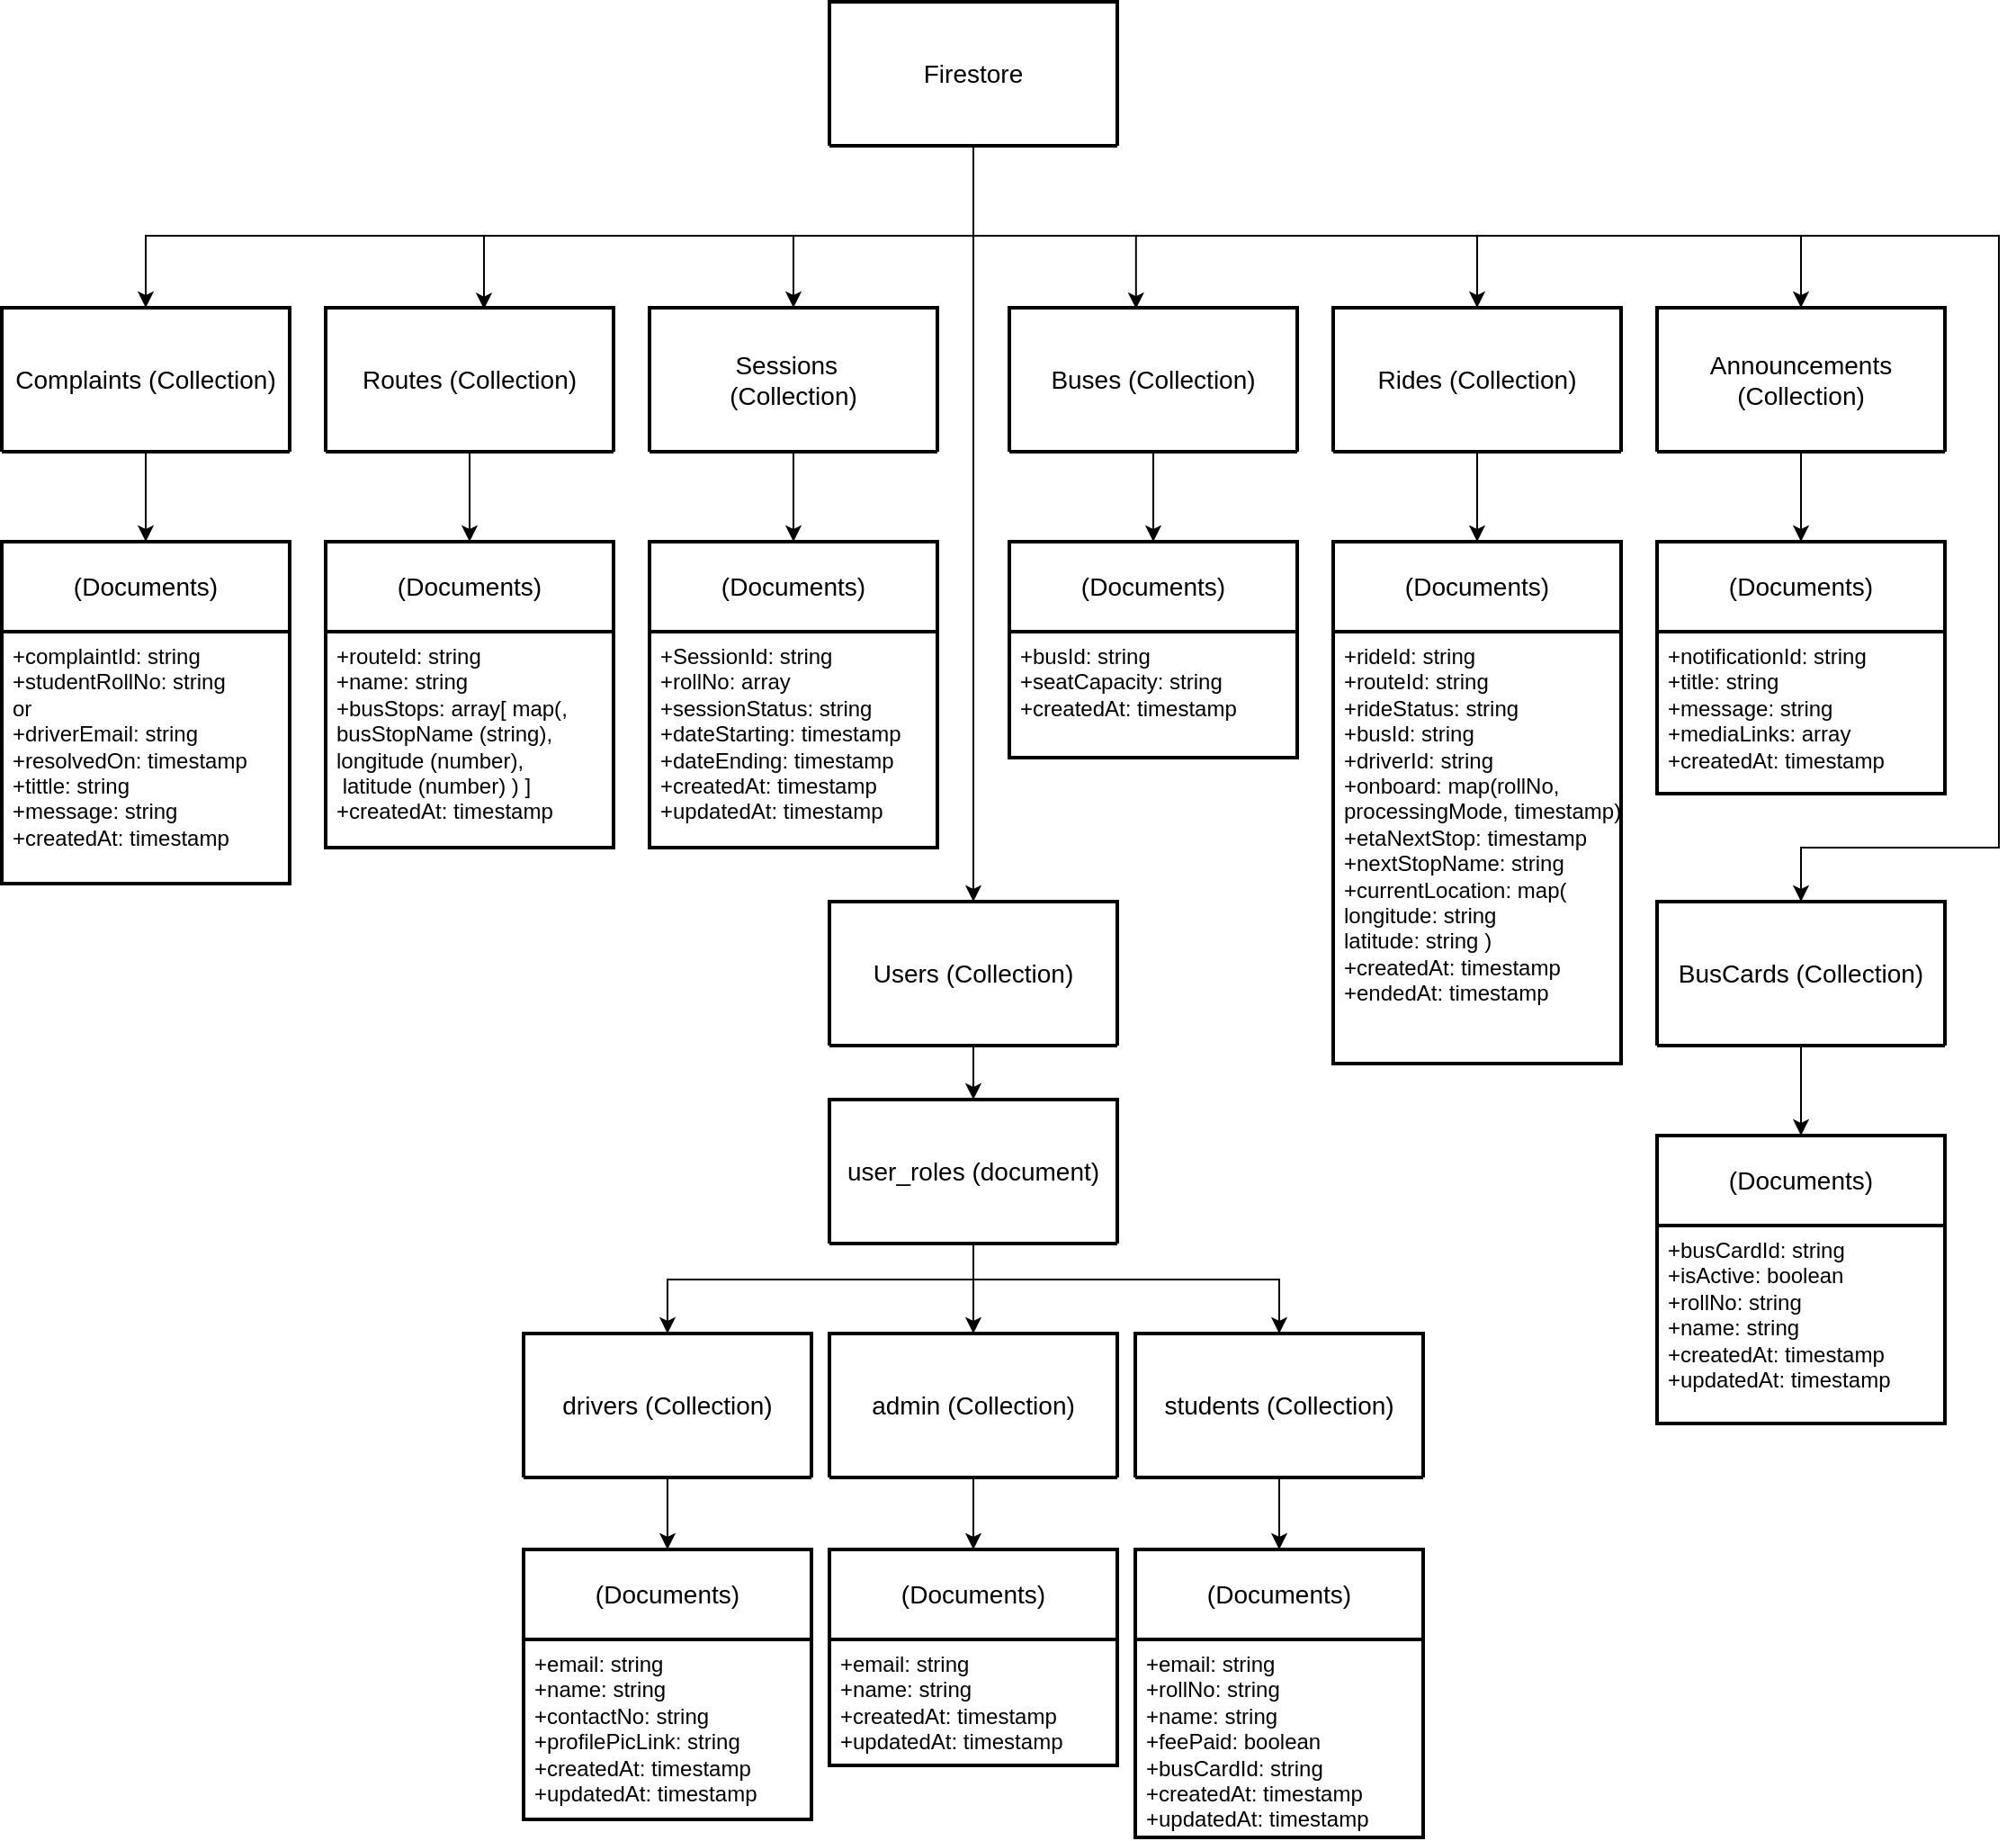 <mxfile version="26.2.15">
  <diagram name="Page-1" id="2ca16b54-16f6-2749-3443-fa8db7711227">
    <mxGraphModel dx="347" dy="1009" grid="1" gridSize="10" guides="1" tooltips="1" connect="1" arrows="1" fold="1" page="0" pageScale="1" pageWidth="1100" pageHeight="850" background="none" math="0" shadow="0">
      <root>
        <mxCell id="0" />
        <mxCell id="1" parent="0" />
        <mxCell id="bIs_711gEDYV-41N-jUM-18" value="(Documents)" style="swimlane;childLayout=stackLayout;horizontal=1;startSize=50;horizontalStack=0;rounded=0;fontSize=14;fontStyle=0;strokeWidth=2;resizeParent=0;resizeLast=1;shadow=0;dashed=0;align=center;arcSize=4;whiteSpace=wrap;html=1;" parent="1" vertex="1">
          <mxGeometry x="700" y="450" width="160" height="160" as="geometry" />
        </mxCell>
        <mxCell id="bIs_711gEDYV-41N-jUM-19" value="&lt;div&gt;&lt;span style=&quot;background-color: transparent; color: light-dark(rgb(0, 0, 0), rgb(255, 255, 255));&quot;&gt;+email: string&lt;/span&gt;&lt;/div&gt;&lt;div&gt;+rollNo: string&lt;br&gt;&lt;/div&gt;&lt;div&gt;+&lt;span class=&quot;hljs-type&quot;&gt;name&lt;/span&gt;: string&lt;br&gt;      +feePaid: &lt;span class=&quot;hljs-type&quot;&gt;boolean&amp;nbsp;&amp;nbsp;&lt;/span&gt;&lt;/div&gt;&lt;div&gt;&lt;span style=&quot;background-color: transparent; color: light-dark(rgb(0, 0, 0), rgb(255, 255, 255));&quot;&gt;+busCardId: string&lt;/span&gt;&lt;/div&gt;&lt;div&gt;+createdAt: &lt;span class=&quot;hljs-type&quot;&gt;timestamp&lt;/span&gt;&lt;br&gt;      +updatedAt: &lt;span class=&quot;hljs-type&quot;&gt;timestamp&lt;/span&gt;&lt;/div&gt;" style="align=left;strokeColor=none;fillColor=none;spacingLeft=4;fontSize=12;verticalAlign=top;resizable=0;rotatable=0;part=1;html=1;" parent="bIs_711gEDYV-41N-jUM-18" vertex="1">
          <mxGeometry y="50" width="160" height="110" as="geometry" />
        </mxCell>
        <mxCell id="bIs_711gEDYV-41N-jUM-20" value="(Documents)" style="swimlane;childLayout=stackLayout;horizontal=1;startSize=50;horizontalStack=0;rounded=0;fontSize=14;fontStyle=0;strokeWidth=2;resizeParent=0;resizeLast=1;shadow=0;dashed=0;align=center;arcSize=4;whiteSpace=wrap;html=1;" parent="1" vertex="1">
          <mxGeometry x="360" y="450" width="160" height="150" as="geometry" />
        </mxCell>
        <mxCell id="bIs_711gEDYV-41N-jUM-21" value="&lt;div&gt;+&lt;span style=&quot;background-color: transparent; color: light-dark(rgb(0, 0, 0), rgb(255, 255, 255));&quot;&gt;email: string&lt;/span&gt;&lt;/div&gt;&lt;div&gt;+&lt;span class=&quot;hljs-type&quot;&gt;name&lt;/span&gt;: string&lt;br&gt;      +contactNo: string&lt;br&gt;      +profilePicLink: string&lt;br&gt;      +createdAt: &lt;span class=&quot;hljs-type&quot;&gt;timestamp&lt;/span&gt;&lt;br&gt;      +updatedAt: &lt;span class=&quot;hljs-type&quot;&gt;timestamp&lt;/span&gt;&lt;/div&gt;" style="align=left;strokeColor=none;fillColor=none;spacingLeft=4;fontSize=12;verticalAlign=top;resizable=0;rotatable=0;part=1;html=1;" parent="bIs_711gEDYV-41N-jUM-20" vertex="1">
          <mxGeometry y="50" width="160" height="100" as="geometry" />
        </mxCell>
        <mxCell id="bIs_711gEDYV-41N-jUM-22" value="(Documents)" style="swimlane;childLayout=stackLayout;horizontal=1;startSize=50;horizontalStack=0;rounded=0;fontSize=14;fontStyle=0;strokeWidth=2;resizeParent=0;resizeLast=1;shadow=0;dashed=0;align=center;arcSize=4;whiteSpace=wrap;html=1;" parent="1" vertex="1">
          <mxGeometry x="530" y="450" width="160" height="120" as="geometry" />
        </mxCell>
        <mxCell id="bIs_711gEDYV-41N-jUM-23" value="&lt;div&gt;+email: string&lt;br&gt;&lt;/div&gt;&lt;div&gt;+&lt;span class=&quot;hljs-type&quot;&gt;name&lt;/span&gt;: string&lt;br&gt;      +createdAt: &lt;span class=&quot;hljs-type&quot;&gt;timestamp&lt;/span&gt;&lt;br&gt;      +updatedAt: &lt;span class=&quot;hljs-type&quot;&gt;timestamp&lt;/span&gt;&lt;br&gt;&lt;/div&gt;" style="align=left;strokeColor=none;fillColor=none;spacingLeft=4;fontSize=12;verticalAlign=top;resizable=0;rotatable=0;part=1;html=1;" parent="bIs_711gEDYV-41N-jUM-22" vertex="1">
          <mxGeometry y="50" width="160" height="70" as="geometry" />
        </mxCell>
        <mxCell id="bIs_711gEDYV-41N-jUM-26" value="(Documents)" style="swimlane;childLayout=stackLayout;horizontal=1;startSize=50;horizontalStack=0;rounded=0;fontSize=14;fontStyle=0;strokeWidth=2;resizeParent=0;resizeLast=1;shadow=0;dashed=0;align=center;arcSize=4;whiteSpace=wrap;html=1;" parent="1" vertex="1">
          <mxGeometry x="630" y="-110" width="160" height="120" as="geometry" />
        </mxCell>
        <mxCell id="bIs_711gEDYV-41N-jUM-27" value="&lt;div&gt;&lt;span style=&quot;background-color: transparent; color: light-dark(rgb(0, 0, 0), rgb(255, 255, 255));&quot;&gt;+busId: string&lt;/span&gt;&lt;/div&gt;&lt;div&gt;&lt;span style=&quot;background-color: transparent; color: light-dark(rgb(0, 0, 0), rgb(255, 255, 255));&quot;&gt;+seatCapacity: string&lt;/span&gt;&lt;/div&gt;&lt;div&gt;      +createdAt: &lt;span class=&quot;hljs-type&quot;&gt;timestamp&lt;/span&gt;&lt;/div&gt;" style="align=left;strokeColor=none;fillColor=none;spacingLeft=4;fontSize=12;verticalAlign=top;resizable=0;rotatable=0;part=1;html=1;rounded=0;" parent="bIs_711gEDYV-41N-jUM-26" vertex="1">
          <mxGeometry y="50" width="160" height="70" as="geometry" />
        </mxCell>
        <mxCell id="bIs_711gEDYV-41N-jUM-28" value="(Documents)" style="swimlane;childLayout=stackLayout;horizontal=1;startSize=50;horizontalStack=0;rounded=0;fontSize=14;fontStyle=0;strokeWidth=2;resizeParent=0;resizeLast=1;shadow=0;dashed=0;align=center;arcSize=4;whiteSpace=wrap;html=1;" parent="1" vertex="1">
          <mxGeometry x="810" y="-110" width="160" height="290" as="geometry" />
        </mxCell>
        <mxCell id="bIs_711gEDYV-41N-jUM-29" value="&lt;div&gt;+rideId: string&lt;/div&gt;&lt;div&gt;+routeId: string&lt;/div&gt;&lt;div&gt;+rideStatus: string&lt;br&gt;      +busId: string&lt;br&gt;      +driverId: string&lt;br&gt;      +onboard: &lt;span class=&quot;hljs-keyword&quot;&gt;map(rollNo,&amp;nbsp;&lt;/span&gt;&lt;/div&gt;&lt;div&gt;&lt;span class=&quot;hljs-keyword&quot;&gt;processingMode, timestamp)&lt;/span&gt;&lt;br&gt;      +etaNextStop: &lt;span class=&quot;hljs-type&quot;&gt;timestamp&lt;/span&gt;&lt;/div&gt;&lt;div&gt;&lt;span class=&quot;hljs-type&quot;&gt;+nextStopName: string&lt;/span&gt;&lt;/div&gt;&lt;div&gt;+currentLocation: map(&lt;/div&gt;&lt;div&gt;longitude: string&lt;/div&gt;&lt;div&gt;latitude:&amp;nbsp;&lt;span style=&quot;background-color: transparent; color: light-dark(rgb(0, 0, 0), rgb(255, 255, 255));&quot;&gt;string&amp;nbsp;&lt;/span&gt;&lt;span style=&quot;background-color: transparent; color: light-dark(rgb(0, 0, 0), rgb(255, 255, 255));&quot;&gt;)&lt;/span&gt;&lt;/div&gt;&lt;div&gt;      +createdAt: &lt;span class=&quot;hljs-type&quot;&gt;timestamp&lt;/span&gt;&lt;/div&gt;+endedAt:&amp;nbsp;&lt;span class=&quot;hljs-type&quot;&gt;timestamp&lt;/span&gt;" style="align=left;strokeColor=none;fillColor=none;spacingLeft=4;fontSize=12;verticalAlign=top;resizable=0;rotatable=0;part=1;html=1;rounded=0;" parent="bIs_711gEDYV-41N-jUM-28" vertex="1">
          <mxGeometry y="50" width="160" height="240" as="geometry" />
        </mxCell>
        <mxCell id="bIs_711gEDYV-41N-jUM-30" value="(Documents)" style="swimlane;childLayout=stackLayout;horizontal=1;startSize=50;horizontalStack=0;rounded=0;fontSize=14;fontStyle=0;strokeWidth=2;resizeParent=0;resizeLast=1;shadow=0;dashed=0;align=center;arcSize=4;whiteSpace=wrap;html=1;" parent="1" vertex="1">
          <mxGeometry x="250" y="-110" width="160" height="170" as="geometry" />
        </mxCell>
        <mxCell id="bIs_711gEDYV-41N-jUM-31" value="&lt;div&gt;&lt;div&gt;+routeId: string&lt;/div&gt;&lt;div&gt;&lt;div&gt;+name: string&lt;/div&gt;&lt;/div&gt;&lt;/div&gt;&lt;div&gt;+busStops: array[ map(&lt;span style=&quot;background-color: transparent; color: light-dark(rgb(0, 0, 0), rgb(255, 255, 255));&quot;&gt;,&lt;/span&gt;&lt;/div&gt;&lt;div&gt;busStopName (string),&amp;nbsp;&lt;/div&gt;&lt;div&gt;longitude (number),&lt;/div&gt;&lt;div&gt;&amp;nbsp;latitude&amp;nbsp;&lt;span style=&quot;background-color: transparent; color: light-dark(rgb(0, 0, 0), rgb(255, 255, 255));&quot;&gt;(&lt;/span&gt;number&lt;span style=&quot;background-color: transparent; color: light-dark(rgb(0, 0, 0), rgb(255, 255, 255));&quot;&gt;) )&lt;/span&gt;&lt;span style=&quot;background-color: transparent; color: light-dark(rgb(0, 0, 0), rgb(255, 255, 255));&quot;&gt;&amp;nbsp;]&lt;/span&gt;&lt;/div&gt;&lt;div&gt;      +createdAt: &lt;span class=&quot;hljs-type&quot;&gt;timestamp&lt;/span&gt;&lt;/div&gt;" style="align=left;strokeColor=none;fillColor=none;spacingLeft=4;fontSize=12;verticalAlign=top;resizable=0;rotatable=0;part=1;html=1;rounded=0;" parent="bIs_711gEDYV-41N-jUM-30" vertex="1">
          <mxGeometry y="50" width="160" height="120" as="geometry" />
        </mxCell>
        <mxCell id="bIs_711gEDYV-41N-jUM-32" value="(Documents)" style="swimlane;childLayout=stackLayout;horizontal=1;startSize=50;horizontalStack=0;rounded=0;fontSize=14;fontStyle=0;strokeWidth=2;resizeParent=0;resizeLast=1;shadow=0;dashed=0;align=center;arcSize=4;whiteSpace=wrap;html=1;" parent="1" vertex="1">
          <mxGeometry x="990" y="-110" width="160" height="140" as="geometry" />
        </mxCell>
        <mxCell id="bIs_711gEDYV-41N-jUM-33" value="&lt;div&gt;+notificationId: string&lt;/div&gt;&lt;div&gt;+title: string&lt;br&gt;      +message: string&lt;br&gt;      +mediaLinks: &lt;span class=&quot;hljs-keyword&quot;&gt;array&lt;/span&gt;&lt;br&gt;      +createdAt: &lt;span class=&quot;hljs-type&quot;&gt;timestamp&lt;/span&gt;&lt;/div&gt;" style="align=left;strokeColor=none;fillColor=none;spacingLeft=4;fontSize=12;verticalAlign=top;resizable=0;rotatable=0;part=1;html=1;rounded=0;" parent="bIs_711gEDYV-41N-jUM-32" vertex="1">
          <mxGeometry y="50" width="160" height="90" as="geometry" />
        </mxCell>
        <mxCell id="bIs_711gEDYV-41N-jUM-36" value="(Documents)" style="swimlane;childLayout=stackLayout;horizontal=1;startSize=50;horizontalStack=0;rounded=0;fontSize=14;fontStyle=0;strokeWidth=2;resizeParent=0;resizeLast=1;shadow=0;dashed=0;align=center;arcSize=4;whiteSpace=wrap;html=1;" parent="1" vertex="1">
          <mxGeometry x="430" y="-110" width="160" height="170" as="geometry" />
        </mxCell>
        <mxCell id="bIs_711gEDYV-41N-jUM-37" value="&lt;div&gt;+SessionId: string&lt;/div&gt;&lt;div&gt;+rollNo:&amp;nbsp;&lt;span class=&quot;hljs-keyword&quot;&gt;array&lt;/span&gt;&lt;/div&gt;&lt;div&gt;+sessionStatus: &lt;span class=&quot;hljs-keyword&quot;&gt;string&lt;/span&gt;&lt;/div&gt;&lt;div&gt;      +dateStarting: &lt;span class=&quot;hljs-type&quot;&gt;timestamp&lt;/span&gt;&lt;br&gt;      +dateEnding: &lt;span class=&quot;hljs-type&quot;&gt;timestamp&lt;/span&gt;&lt;br&gt;      +createdAt: &lt;span class=&quot;hljs-type&quot;&gt;timestamp&lt;/span&gt;&lt;/div&gt;+updatedAt:&amp;nbsp;&lt;span class=&quot;hljs-type&quot;&gt;timestamp&amp;nbsp;&lt;/span&gt;" style="align=left;strokeColor=none;fillColor=none;spacingLeft=4;fontSize=12;verticalAlign=top;resizable=0;rotatable=0;part=1;html=1;rounded=0;" parent="bIs_711gEDYV-41N-jUM-36" vertex="1">
          <mxGeometry y="50" width="160" height="120" as="geometry" />
        </mxCell>
        <mxCell id="bIs_711gEDYV-41N-jUM-115" style="edgeStyle=orthogonalEdgeStyle;rounded=0;orthogonalLoop=1;jettySize=auto;html=1;entryX=0.5;entryY=0;entryDx=0;entryDy=0;" parent="1" source="bIs_711gEDYV-41N-jUM-46" target="bIs_711gEDYV-41N-jUM-84" edge="1">
          <mxGeometry relative="1" as="geometry">
            <Array as="points">
              <mxPoint x="610" y="-280" />
              <mxPoint x="510" y="-280" />
            </Array>
          </mxGeometry>
        </mxCell>
        <mxCell id="8xOmo_2sjuVYdFlIWRNt-1" style="edgeStyle=orthogonalEdgeStyle;rounded=0;orthogonalLoop=1;jettySize=auto;html=1;entryX=0.5;entryY=0;entryDx=0;entryDy=0;" parent="1" source="bIs_711gEDYV-41N-jUM-46" target="bIs_711gEDYV-41N-jUM-94" edge="1">
          <mxGeometry relative="1" as="geometry">
            <Array as="points">
              <mxPoint x="610" y="-280" />
              <mxPoint x="890" y="-280" />
            </Array>
          </mxGeometry>
        </mxCell>
        <mxCell id="8xOmo_2sjuVYdFlIWRNt-3" style="edgeStyle=orthogonalEdgeStyle;rounded=0;orthogonalLoop=1;jettySize=auto;html=1;entryX=0.5;entryY=0;entryDx=0;entryDy=0;" parent="1" source="bIs_711gEDYV-41N-jUM-46" target="bIs_711gEDYV-41N-jUM-109" edge="1">
          <mxGeometry relative="1" as="geometry">
            <Array as="points">
              <mxPoint x="610" y="-280" />
              <mxPoint x="1070" y="-280" />
            </Array>
          </mxGeometry>
        </mxCell>
        <mxCell id="8xOmo_2sjuVYdFlIWRNt-4" style="edgeStyle=orthogonalEdgeStyle;rounded=0;orthogonalLoop=1;jettySize=auto;html=1;entryX=0.5;entryY=0;entryDx=0;entryDy=0;" parent="1" source="bIs_711gEDYV-41N-jUM-46" target="bIs_711gEDYV-41N-jUM-61" edge="1">
          <mxGeometry relative="1" as="geometry" />
        </mxCell>
        <mxCell id="Z8k8_h2M4Hl8p6R_p7Wk-4" style="edgeStyle=orthogonalEdgeStyle;rounded=0;orthogonalLoop=1;jettySize=auto;html=1;" parent="1" source="bIs_711gEDYV-41N-jUM-46" target="Z8k8_h2M4Hl8p6R_p7Wk-2" edge="1">
          <mxGeometry relative="1" as="geometry">
            <Array as="points">
              <mxPoint x="610" y="-280" />
              <mxPoint x="150" y="-280" />
            </Array>
          </mxGeometry>
        </mxCell>
        <mxCell id="iMbP7FaxJdQBUMleInDl-4" style="edgeStyle=orthogonalEdgeStyle;rounded=0;orthogonalLoop=1;jettySize=auto;html=1;entryX=0.5;entryY=0;entryDx=0;entryDy=0;" parent="1" source="bIs_711gEDYV-41N-jUM-46" target="iMbP7FaxJdQBUMleInDl-1" edge="1">
          <mxGeometry relative="1" as="geometry">
            <Array as="points">
              <mxPoint x="610" y="-280" />
              <mxPoint x="1180" y="-280" />
              <mxPoint x="1180" y="60" />
              <mxPoint x="1070" y="60" />
            </Array>
          </mxGeometry>
        </mxCell>
        <mxCell id="bIs_711gEDYV-41N-jUM-46" value="Firestore" style="swimlane;childLayout=stackLayout;horizontal=1;startSize=110;horizontalStack=0;rounded=0;fontSize=14;fontStyle=0;strokeWidth=2;resizeParent=0;resizeLast=1;shadow=0;dashed=0;align=center;arcSize=4;whiteSpace=wrap;html=1;" parent="1" vertex="1">
          <mxGeometry x="530" y="-410" width="160" height="80" as="geometry" />
        </mxCell>
        <mxCell id="bIs_711gEDYV-41N-jUM-47" value="&lt;div&gt;&lt;br&gt;&lt;/div&gt;" style="align=left;strokeColor=none;fillColor=none;spacingLeft=4;fontSize=12;verticalAlign=top;resizable=0;rotatable=0;part=1;html=1;" parent="bIs_711gEDYV-41N-jUM-46" vertex="1">
          <mxGeometry y="80" width="160" as="geometry" />
        </mxCell>
        <mxCell id="bIs_711gEDYV-41N-jUM-66" style="edgeStyle=orthogonalEdgeStyle;rounded=0;orthogonalLoop=1;jettySize=auto;html=1;exitX=0.5;exitY=1;exitDx=0;exitDy=0;entryX=0.5;entryY=0;entryDx=0;entryDy=0;" parent="1" source="bIs_711gEDYV-41N-jUM-61" target="bIs_711gEDYV-41N-jUM-59" edge="1">
          <mxGeometry relative="1" as="geometry">
            <Array as="points">
              <mxPoint x="610" y="300" />
              <mxPoint x="780" y="300" />
            </Array>
          </mxGeometry>
        </mxCell>
        <mxCell id="bIs_711gEDYV-41N-jUM-69" style="edgeStyle=orthogonalEdgeStyle;rounded=0;orthogonalLoop=1;jettySize=auto;html=1;exitX=0.5;exitY=1;exitDx=0;exitDy=0;entryX=0.5;entryY=0;entryDx=0;entryDy=0;" parent="1" source="MNnJYO_SujJnX6VEEEtb-1" target="bIs_711gEDYV-41N-jUM-57" edge="1">
          <mxGeometry relative="1" as="geometry">
            <Array as="points">
              <mxPoint x="440" y="300" />
            </Array>
          </mxGeometry>
        </mxCell>
        <mxCell id="bIs_711gEDYV-41N-jUM-61" value="Users (Collection)" style="swimlane;childLayout=stackLayout;horizontal=1;startSize=110;horizontalStack=0;rounded=1;fontSize=14;fontStyle=0;strokeWidth=2;resizeParent=0;resizeLast=1;shadow=0;dashed=0;align=center;arcSize=4;whiteSpace=wrap;html=1;" parent="1" vertex="1">
          <mxGeometry x="530" y="90" width="160" height="80" as="geometry" />
        </mxCell>
        <mxCell id="bIs_711gEDYV-41N-jUM-62" value="&lt;div&gt;&lt;br&gt;&lt;/div&gt;" style="align=left;strokeColor=none;fillColor=none;spacingLeft=4;fontSize=12;verticalAlign=top;resizable=0;rotatable=0;part=1;html=1;" parent="bIs_711gEDYV-41N-jUM-61" vertex="1">
          <mxGeometry y="80" width="160" as="geometry" />
        </mxCell>
        <mxCell id="bIs_711gEDYV-41N-jUM-81" style="edgeStyle=orthogonalEdgeStyle;rounded=0;orthogonalLoop=1;jettySize=auto;html=1;entryX=0.5;entryY=0;entryDx=0;entryDy=0;" parent="1" source="bIs_711gEDYV-41N-jUM-57" target="bIs_711gEDYV-41N-jUM-20" edge="1">
          <mxGeometry relative="1" as="geometry" />
        </mxCell>
        <mxCell id="bIs_711gEDYV-41N-jUM-57" value="drivers (Collection)" style="swimlane;childLayout=stackLayout;horizontal=1;startSize=110;horizontalStack=0;rounded=1;fontSize=14;fontStyle=0;strokeWidth=2;resizeParent=0;resizeLast=1;shadow=0;dashed=0;align=center;arcSize=4;whiteSpace=wrap;html=1;" parent="1" vertex="1">
          <mxGeometry x="360" y="330" width="160" height="80" as="geometry" />
        </mxCell>
        <mxCell id="bIs_711gEDYV-41N-jUM-58" value="&lt;div&gt;&lt;br&gt;&lt;/div&gt;" style="align=left;strokeColor=none;fillColor=none;spacingLeft=4;fontSize=12;verticalAlign=top;resizable=0;rotatable=0;part=1;html=1;" parent="bIs_711gEDYV-41N-jUM-57" vertex="1">
          <mxGeometry y="80" width="160" as="geometry" />
        </mxCell>
        <mxCell id="bIs_711gEDYV-41N-jUM-83" style="edgeStyle=orthogonalEdgeStyle;rounded=0;orthogonalLoop=1;jettySize=auto;html=1;" parent="1" source="bIs_711gEDYV-41N-jUM-59" target="bIs_711gEDYV-41N-jUM-18" edge="1">
          <mxGeometry relative="1" as="geometry" />
        </mxCell>
        <mxCell id="bIs_711gEDYV-41N-jUM-59" value="students (Collection)" style="swimlane;childLayout=stackLayout;horizontal=1;startSize=110;horizontalStack=0;rounded=1;fontSize=14;fontStyle=0;strokeWidth=2;resizeParent=0;resizeLast=1;shadow=0;dashed=0;align=center;arcSize=4;whiteSpace=wrap;html=1;" parent="1" vertex="1">
          <mxGeometry x="700" y="330" width="160" height="80" as="geometry" />
        </mxCell>
        <mxCell id="bIs_711gEDYV-41N-jUM-60" value="&lt;div&gt;&lt;br&gt;&lt;/div&gt;" style="align=left;strokeColor=none;fillColor=none;spacingLeft=4;fontSize=12;verticalAlign=top;resizable=0;rotatable=0;part=1;html=1;" parent="bIs_711gEDYV-41N-jUM-59" vertex="1">
          <mxGeometry y="80" width="160" as="geometry" />
        </mxCell>
        <mxCell id="bIs_711gEDYV-41N-jUM-65" value="" style="edgeStyle=orthogonalEdgeStyle;rounded=0;orthogonalLoop=1;jettySize=auto;html=1;entryX=0.5;entryY=0;entryDx=0;entryDy=0;" parent="1" source="MNnJYO_SujJnX6VEEEtb-1" target="bIs_711gEDYV-41N-jUM-55" edge="1">
          <mxGeometry relative="1" as="geometry">
            <mxPoint x="720" y="-150" as="sourcePoint" />
            <mxPoint x="720" y="150" as="targetPoint" />
          </mxGeometry>
        </mxCell>
        <mxCell id="bIs_711gEDYV-41N-jUM-82" style="edgeStyle=orthogonalEdgeStyle;rounded=0;orthogonalLoop=1;jettySize=auto;html=1;entryX=0.5;entryY=0;entryDx=0;entryDy=0;" parent="1" source="bIs_711gEDYV-41N-jUM-55" target="bIs_711gEDYV-41N-jUM-22" edge="1">
          <mxGeometry relative="1" as="geometry" />
        </mxCell>
        <mxCell id="bIs_711gEDYV-41N-jUM-55" value="admin (Collection)" style="swimlane;childLayout=stackLayout;horizontal=1;startSize=110;horizontalStack=0;rounded=1;fontSize=14;fontStyle=0;strokeWidth=2;resizeParent=0;resizeLast=1;shadow=0;dashed=0;align=center;arcSize=4;whiteSpace=wrap;html=1;" parent="1" vertex="1">
          <mxGeometry x="530" y="330" width="160" height="80" as="geometry" />
        </mxCell>
        <mxCell id="bIs_711gEDYV-41N-jUM-56" value="&lt;div&gt;&lt;br&gt;&lt;/div&gt;" style="align=left;strokeColor=none;fillColor=none;spacingLeft=4;fontSize=12;verticalAlign=top;resizable=0;rotatable=0;part=1;html=1;" parent="bIs_711gEDYV-41N-jUM-55" vertex="1">
          <mxGeometry y="80" width="160" as="geometry" />
        </mxCell>
        <mxCell id="bIs_711gEDYV-41N-jUM-88" style="edgeStyle=orthogonalEdgeStyle;rounded=0;orthogonalLoop=1;jettySize=auto;html=1;entryX=0.5;entryY=0;entryDx=0;entryDy=0;" parent="1" source="bIs_711gEDYV-41N-jUM-84" target="bIs_711gEDYV-41N-jUM-36" edge="1">
          <mxGeometry relative="1" as="geometry" />
        </mxCell>
        <mxCell id="bIs_711gEDYV-41N-jUM-84" value="Sessions&amp;nbsp;&amp;nbsp;&lt;div&gt;(Collection)&lt;/div&gt;" style="swimlane;childLayout=stackLayout;horizontal=1;startSize=110;horizontalStack=0;rounded=1;fontSize=14;fontStyle=0;strokeWidth=2;resizeParent=0;resizeLast=1;shadow=0;dashed=0;align=center;arcSize=4;whiteSpace=wrap;html=1;" parent="1" vertex="1">
          <mxGeometry x="430" y="-240" width="160" height="80" as="geometry" />
        </mxCell>
        <mxCell id="bIs_711gEDYV-41N-jUM-85" value="&lt;div&gt;&lt;br&gt;&lt;/div&gt;" style="align=left;strokeColor=none;fillColor=none;spacingLeft=4;fontSize=12;verticalAlign=top;resizable=0;rotatable=0;part=1;html=1;" parent="bIs_711gEDYV-41N-jUM-84" vertex="1">
          <mxGeometry y="80" width="160" as="geometry" />
        </mxCell>
        <mxCell id="bIs_711gEDYV-41N-jUM-92" style="edgeStyle=orthogonalEdgeStyle;rounded=0;orthogonalLoop=1;jettySize=auto;html=1;entryX=0.5;entryY=0;entryDx=0;entryDy=0;" parent="1" source="bIs_711gEDYV-41N-jUM-89" target="bIs_711gEDYV-41N-jUM-26" edge="1">
          <mxGeometry relative="1" as="geometry" />
        </mxCell>
        <mxCell id="bIs_711gEDYV-41N-jUM-89" value="Buses&amp;nbsp;(Collection)" style="swimlane;childLayout=stackLayout;horizontal=1;startSize=110;horizontalStack=0;rounded=1;fontSize=14;fontStyle=0;strokeWidth=2;resizeParent=0;resizeLast=1;shadow=0;dashed=0;align=center;arcSize=4;whiteSpace=wrap;html=1;" parent="1" vertex="1">
          <mxGeometry x="630" y="-240" width="160" height="80" as="geometry" />
        </mxCell>
        <mxCell id="bIs_711gEDYV-41N-jUM-90" value="&lt;div&gt;&lt;br&gt;&lt;/div&gt;" style="align=left;strokeColor=none;fillColor=none;spacingLeft=4;fontSize=12;verticalAlign=top;resizable=0;rotatable=0;part=1;html=1;" parent="bIs_711gEDYV-41N-jUM-89" vertex="1">
          <mxGeometry y="80" width="160" as="geometry" />
        </mxCell>
        <mxCell id="bIs_711gEDYV-41N-jUM-98" style="edgeStyle=orthogonalEdgeStyle;rounded=0;orthogonalLoop=1;jettySize=auto;html=1;entryX=0.5;entryY=0;entryDx=0;entryDy=0;" parent="1" source="bIs_711gEDYV-41N-jUM-94" target="bIs_711gEDYV-41N-jUM-28" edge="1">
          <mxGeometry relative="1" as="geometry" />
        </mxCell>
        <mxCell id="bIs_711gEDYV-41N-jUM-94" value="Rides&amp;nbsp;&lt;span style=&quot;background-color: transparent; color: light-dark(rgb(0, 0, 0), rgb(255, 255, 255));&quot;&gt;(Collection)&lt;/span&gt;" style="swimlane;childLayout=stackLayout;horizontal=1;startSize=110;horizontalStack=0;rounded=1;fontSize=14;fontStyle=0;strokeWidth=2;resizeParent=0;resizeLast=1;shadow=0;dashed=0;align=center;arcSize=4;whiteSpace=wrap;html=1;" parent="1" vertex="1">
          <mxGeometry x="810" y="-240" width="160" height="80" as="geometry" />
        </mxCell>
        <mxCell id="bIs_711gEDYV-41N-jUM-95" value="&lt;div&gt;&lt;br&gt;&lt;/div&gt;" style="align=left;strokeColor=none;fillColor=none;spacingLeft=4;fontSize=12;verticalAlign=top;resizable=0;rotatable=0;part=1;html=1;" parent="bIs_711gEDYV-41N-jUM-94" vertex="1">
          <mxGeometry y="80" width="160" as="geometry" />
        </mxCell>
        <mxCell id="bIs_711gEDYV-41N-jUM-102" style="edgeStyle=orthogonalEdgeStyle;rounded=0;orthogonalLoop=1;jettySize=auto;html=1;entryX=0.5;entryY=0;entryDx=0;entryDy=0;" parent="1" source="bIs_711gEDYV-41N-jUM-99" target="bIs_711gEDYV-41N-jUM-30" edge="1">
          <mxGeometry relative="1" as="geometry" />
        </mxCell>
        <mxCell id="bIs_711gEDYV-41N-jUM-99" value="Routes (Collection)" style="swimlane;childLayout=stackLayout;horizontal=1;startSize=110;horizontalStack=0;rounded=1;fontSize=14;fontStyle=0;strokeWidth=2;resizeParent=0;resizeLast=1;shadow=0;dashed=0;align=center;arcSize=4;whiteSpace=wrap;html=1;" parent="1" vertex="1">
          <mxGeometry x="250" y="-240" width="160" height="80" as="geometry" />
        </mxCell>
        <mxCell id="bIs_711gEDYV-41N-jUM-100" value="&lt;div&gt;&lt;br&gt;&lt;/div&gt;" style="align=left;strokeColor=none;fillColor=none;spacingLeft=4;fontSize=12;verticalAlign=top;resizable=0;rotatable=0;part=1;html=1;" parent="bIs_711gEDYV-41N-jUM-99" vertex="1">
          <mxGeometry y="80" width="160" as="geometry" />
        </mxCell>
        <mxCell id="bIs_711gEDYV-41N-jUM-111" style="edgeStyle=orthogonalEdgeStyle;rounded=0;orthogonalLoop=1;jettySize=auto;html=1;entryX=0.5;entryY=0;entryDx=0;entryDy=0;" parent="1" source="bIs_711gEDYV-41N-jUM-109" target="bIs_711gEDYV-41N-jUM-32" edge="1">
          <mxGeometry relative="1" as="geometry" />
        </mxCell>
        <mxCell id="bIs_711gEDYV-41N-jUM-109" value="Announcements&lt;div&gt;(Collection)&lt;/div&gt;" style="swimlane;childLayout=stackLayout;horizontal=1;startSize=110;horizontalStack=0;rounded=1;fontSize=14;fontStyle=0;strokeWidth=2;resizeParent=0;resizeLast=1;shadow=0;dashed=0;align=center;arcSize=4;whiteSpace=wrap;html=1;" parent="1" vertex="1">
          <mxGeometry x="990" y="-240" width="160" height="80" as="geometry" />
        </mxCell>
        <mxCell id="bIs_711gEDYV-41N-jUM-110" value="&lt;div&gt;&lt;br&gt;&lt;/div&gt;" style="align=left;strokeColor=none;fillColor=none;spacingLeft=4;fontSize=12;verticalAlign=top;resizable=0;rotatable=0;part=1;html=1;" parent="bIs_711gEDYV-41N-jUM-109" vertex="1">
          <mxGeometry y="80" width="160" as="geometry" />
        </mxCell>
        <mxCell id="bIs_711gEDYV-41N-jUM-116" style="edgeStyle=orthogonalEdgeStyle;rounded=0;orthogonalLoop=1;jettySize=auto;html=1;entryX=0.44;entryY=0.007;entryDx=0;entryDy=0;entryPerimeter=0;" parent="1" source="bIs_711gEDYV-41N-jUM-46" target="bIs_711gEDYV-41N-jUM-89" edge="1">
          <mxGeometry relative="1" as="geometry">
            <Array as="points">
              <mxPoint x="610" y="-280" />
              <mxPoint x="700" y="-280" />
            </Array>
          </mxGeometry>
        </mxCell>
        <mxCell id="8xOmo_2sjuVYdFlIWRNt-2" style="edgeStyle=orthogonalEdgeStyle;rounded=0;orthogonalLoop=1;jettySize=auto;html=1;entryX=0.55;entryY=0.01;entryDx=0;entryDy=0;entryPerimeter=0;" parent="1" source="bIs_711gEDYV-41N-jUM-46" target="bIs_711gEDYV-41N-jUM-99" edge="1">
          <mxGeometry relative="1" as="geometry">
            <Array as="points">
              <mxPoint x="610" y="-280" />
              <mxPoint x="338" y="-280" />
            </Array>
          </mxGeometry>
        </mxCell>
        <mxCell id="MNnJYO_SujJnX6VEEEtb-3" value="" style="edgeStyle=orthogonalEdgeStyle;rounded=0;orthogonalLoop=1;jettySize=auto;html=1;entryX=0.5;entryY=0;entryDx=0;entryDy=0;" parent="1" source="bIs_711gEDYV-41N-jUM-61" target="MNnJYO_SujJnX6VEEEtb-1" edge="1">
          <mxGeometry relative="1" as="geometry">
            <mxPoint x="610" y="160" as="sourcePoint" />
            <mxPoint x="610" y="430" as="targetPoint" />
          </mxGeometry>
        </mxCell>
        <mxCell id="Z8k8_h2M4Hl8p6R_p7Wk-1" value="" style="edgeStyle=orthogonalEdgeStyle;rounded=0;orthogonalLoop=1;jettySize=auto;html=1;exitX=0.5;exitY=1;exitDx=0;exitDy=0;entryX=0.5;entryY=0;entryDx=0;entryDy=0;" parent="1" source="bIs_711gEDYV-41N-jUM-61" target="MNnJYO_SujJnX6VEEEtb-1" edge="1">
          <mxGeometry relative="1" as="geometry">
            <Array as="points">
              <mxPoint x="610" y="300" />
            </Array>
            <mxPoint x="610" y="160" as="sourcePoint" />
            <mxPoint x="440" y="330" as="targetPoint" />
          </mxGeometry>
        </mxCell>
        <mxCell id="MNnJYO_SujJnX6VEEEtb-1" value="user_roles (document)" style="swimlane;childLayout=stackLayout;horizontal=1;startSize=110;horizontalStack=0;rounded=1;fontSize=14;fontStyle=0;strokeWidth=2;resizeParent=0;resizeLast=1;shadow=0;dashed=0;align=center;arcSize=4;whiteSpace=wrap;html=1;" parent="1" vertex="1">
          <mxGeometry x="530" y="200" width="160" height="80" as="geometry" />
        </mxCell>
        <mxCell id="MNnJYO_SujJnX6VEEEtb-2" value="&lt;div&gt;&lt;br&gt;&lt;/div&gt;" style="align=left;strokeColor=none;fillColor=none;spacingLeft=4;fontSize=12;verticalAlign=top;resizable=0;rotatable=0;part=1;html=1;" parent="MNnJYO_SujJnX6VEEEtb-1" vertex="1">
          <mxGeometry y="80" width="160" as="geometry" />
        </mxCell>
        <mxCell id="Z8k8_h2M4Hl8p6R_p7Wk-7" style="edgeStyle=orthogonalEdgeStyle;rounded=0;orthogonalLoop=1;jettySize=auto;html=1;entryX=0.5;entryY=0;entryDx=0;entryDy=0;" parent="1" source="Z8k8_h2M4Hl8p6R_p7Wk-2" target="Z8k8_h2M4Hl8p6R_p7Wk-5" edge="1">
          <mxGeometry relative="1" as="geometry" />
        </mxCell>
        <mxCell id="Z8k8_h2M4Hl8p6R_p7Wk-2" value="Complaints (Collection)" style="swimlane;childLayout=stackLayout;horizontal=1;startSize=110;horizontalStack=0;rounded=1;fontSize=14;fontStyle=0;strokeWidth=2;resizeParent=0;resizeLast=1;shadow=0;dashed=0;align=center;arcSize=4;whiteSpace=wrap;html=1;" parent="1" vertex="1">
          <mxGeometry x="70" y="-240" width="160" height="80" as="geometry" />
        </mxCell>
        <mxCell id="Z8k8_h2M4Hl8p6R_p7Wk-3" value="&lt;div&gt;&lt;br&gt;&lt;/div&gt;" style="align=left;strokeColor=none;fillColor=none;spacingLeft=4;fontSize=12;verticalAlign=top;resizable=0;rotatable=0;part=1;html=1;" parent="Z8k8_h2M4Hl8p6R_p7Wk-2" vertex="1">
          <mxGeometry y="80" width="160" as="geometry" />
        </mxCell>
        <mxCell id="Z8k8_h2M4Hl8p6R_p7Wk-5" value="(Documents)" style="swimlane;childLayout=stackLayout;horizontal=1;startSize=50;horizontalStack=0;rounded=0;fontSize=14;fontStyle=0;strokeWidth=2;resizeParent=0;resizeLast=1;shadow=0;dashed=0;align=center;arcSize=4;whiteSpace=wrap;html=1;" parent="1" vertex="1">
          <mxGeometry x="70" y="-110" width="160" height="190" as="geometry" />
        </mxCell>
        <mxCell id="Z8k8_h2M4Hl8p6R_p7Wk-6" value="&lt;div&gt;+complaintId: string&lt;/div&gt;&lt;div&gt;+studentRollNo: string&lt;/div&gt;&lt;div&gt;or&lt;/div&gt;&lt;div&gt;+driverEmail: string&lt;/div&gt;&lt;div&gt;+resolvedOn: timestamp&lt;/div&gt;&lt;div&gt;+tittle: string&lt;/div&gt;&lt;div&gt;+message: string&lt;/div&gt;&lt;div&gt;      +createdAt: &lt;span class=&quot;hljs-type&quot;&gt;timestamp&lt;/span&gt;&lt;/div&gt;" style="align=left;strokeColor=none;fillColor=none;spacingLeft=4;fontSize=12;verticalAlign=top;resizable=0;rotatable=0;part=1;html=1;rounded=0;" parent="Z8k8_h2M4Hl8p6R_p7Wk-5" vertex="1">
          <mxGeometry y="50" width="160" height="140" as="geometry" />
        </mxCell>
        <mxCell id="iMbP7FaxJdQBUMleInDl-7" style="edgeStyle=orthogonalEdgeStyle;rounded=0;orthogonalLoop=1;jettySize=auto;html=1;entryX=0.5;entryY=0;entryDx=0;entryDy=0;" parent="1" source="iMbP7FaxJdQBUMleInDl-1" target="iMbP7FaxJdQBUMleInDl-5" edge="1">
          <mxGeometry relative="1" as="geometry" />
        </mxCell>
        <mxCell id="iMbP7FaxJdQBUMleInDl-1" value="BusCards (Collection)" style="swimlane;childLayout=stackLayout;horizontal=1;startSize=110;horizontalStack=0;rounded=1;fontSize=14;fontStyle=0;strokeWidth=2;resizeParent=0;resizeLast=1;shadow=0;dashed=0;align=center;arcSize=4;whiteSpace=wrap;html=1;" parent="1" vertex="1">
          <mxGeometry x="990" y="90" width="160" height="80" as="geometry" />
        </mxCell>
        <mxCell id="iMbP7FaxJdQBUMleInDl-2" value="&lt;div&gt;&lt;br&gt;&lt;/div&gt;" style="align=left;strokeColor=none;fillColor=none;spacingLeft=4;fontSize=12;verticalAlign=top;resizable=0;rotatable=0;part=1;html=1;" parent="iMbP7FaxJdQBUMleInDl-1" vertex="1">
          <mxGeometry y="80" width="160" as="geometry" />
        </mxCell>
        <mxCell id="iMbP7FaxJdQBUMleInDl-5" value="(Documents)" style="swimlane;childLayout=stackLayout;horizontal=1;startSize=50;horizontalStack=0;rounded=0;fontSize=14;fontStyle=0;strokeWidth=2;resizeParent=0;resizeLast=1;shadow=0;dashed=0;align=center;arcSize=4;whiteSpace=wrap;html=1;" parent="1" vertex="1">
          <mxGeometry x="990" y="220" width="160" height="160" as="geometry" />
        </mxCell>
        <mxCell id="iMbP7FaxJdQBUMleInDl-6" value="&lt;div&gt;&lt;span style=&quot;background-color: transparent; color: light-dark(rgb(0, 0, 0), rgb(255, 255, 255));&quot;&gt;+busCardId: string&lt;/span&gt;&lt;br&gt;&lt;/div&gt;&lt;div&gt;      +isActive: boolean&lt;/div&gt;+rollNo: string&amp;nbsp;&lt;div&gt;+name: string&lt;/div&gt;&lt;div&gt;+createdAt: &lt;span class=&quot;hljs-type&quot;&gt;timestamp&lt;/span&gt;&lt;br&gt;      +updatedAt: &lt;span class=&quot;hljs-type&quot;&gt;timestamp&lt;/span&gt;&lt;/div&gt;" style="align=left;strokeColor=none;fillColor=none;spacingLeft=4;fontSize=12;verticalAlign=top;resizable=0;rotatable=0;part=1;html=1;" parent="iMbP7FaxJdQBUMleInDl-5" vertex="1">
          <mxGeometry y="50" width="160" height="110" as="geometry" />
        </mxCell>
      </root>
    </mxGraphModel>
  </diagram>
</mxfile>

